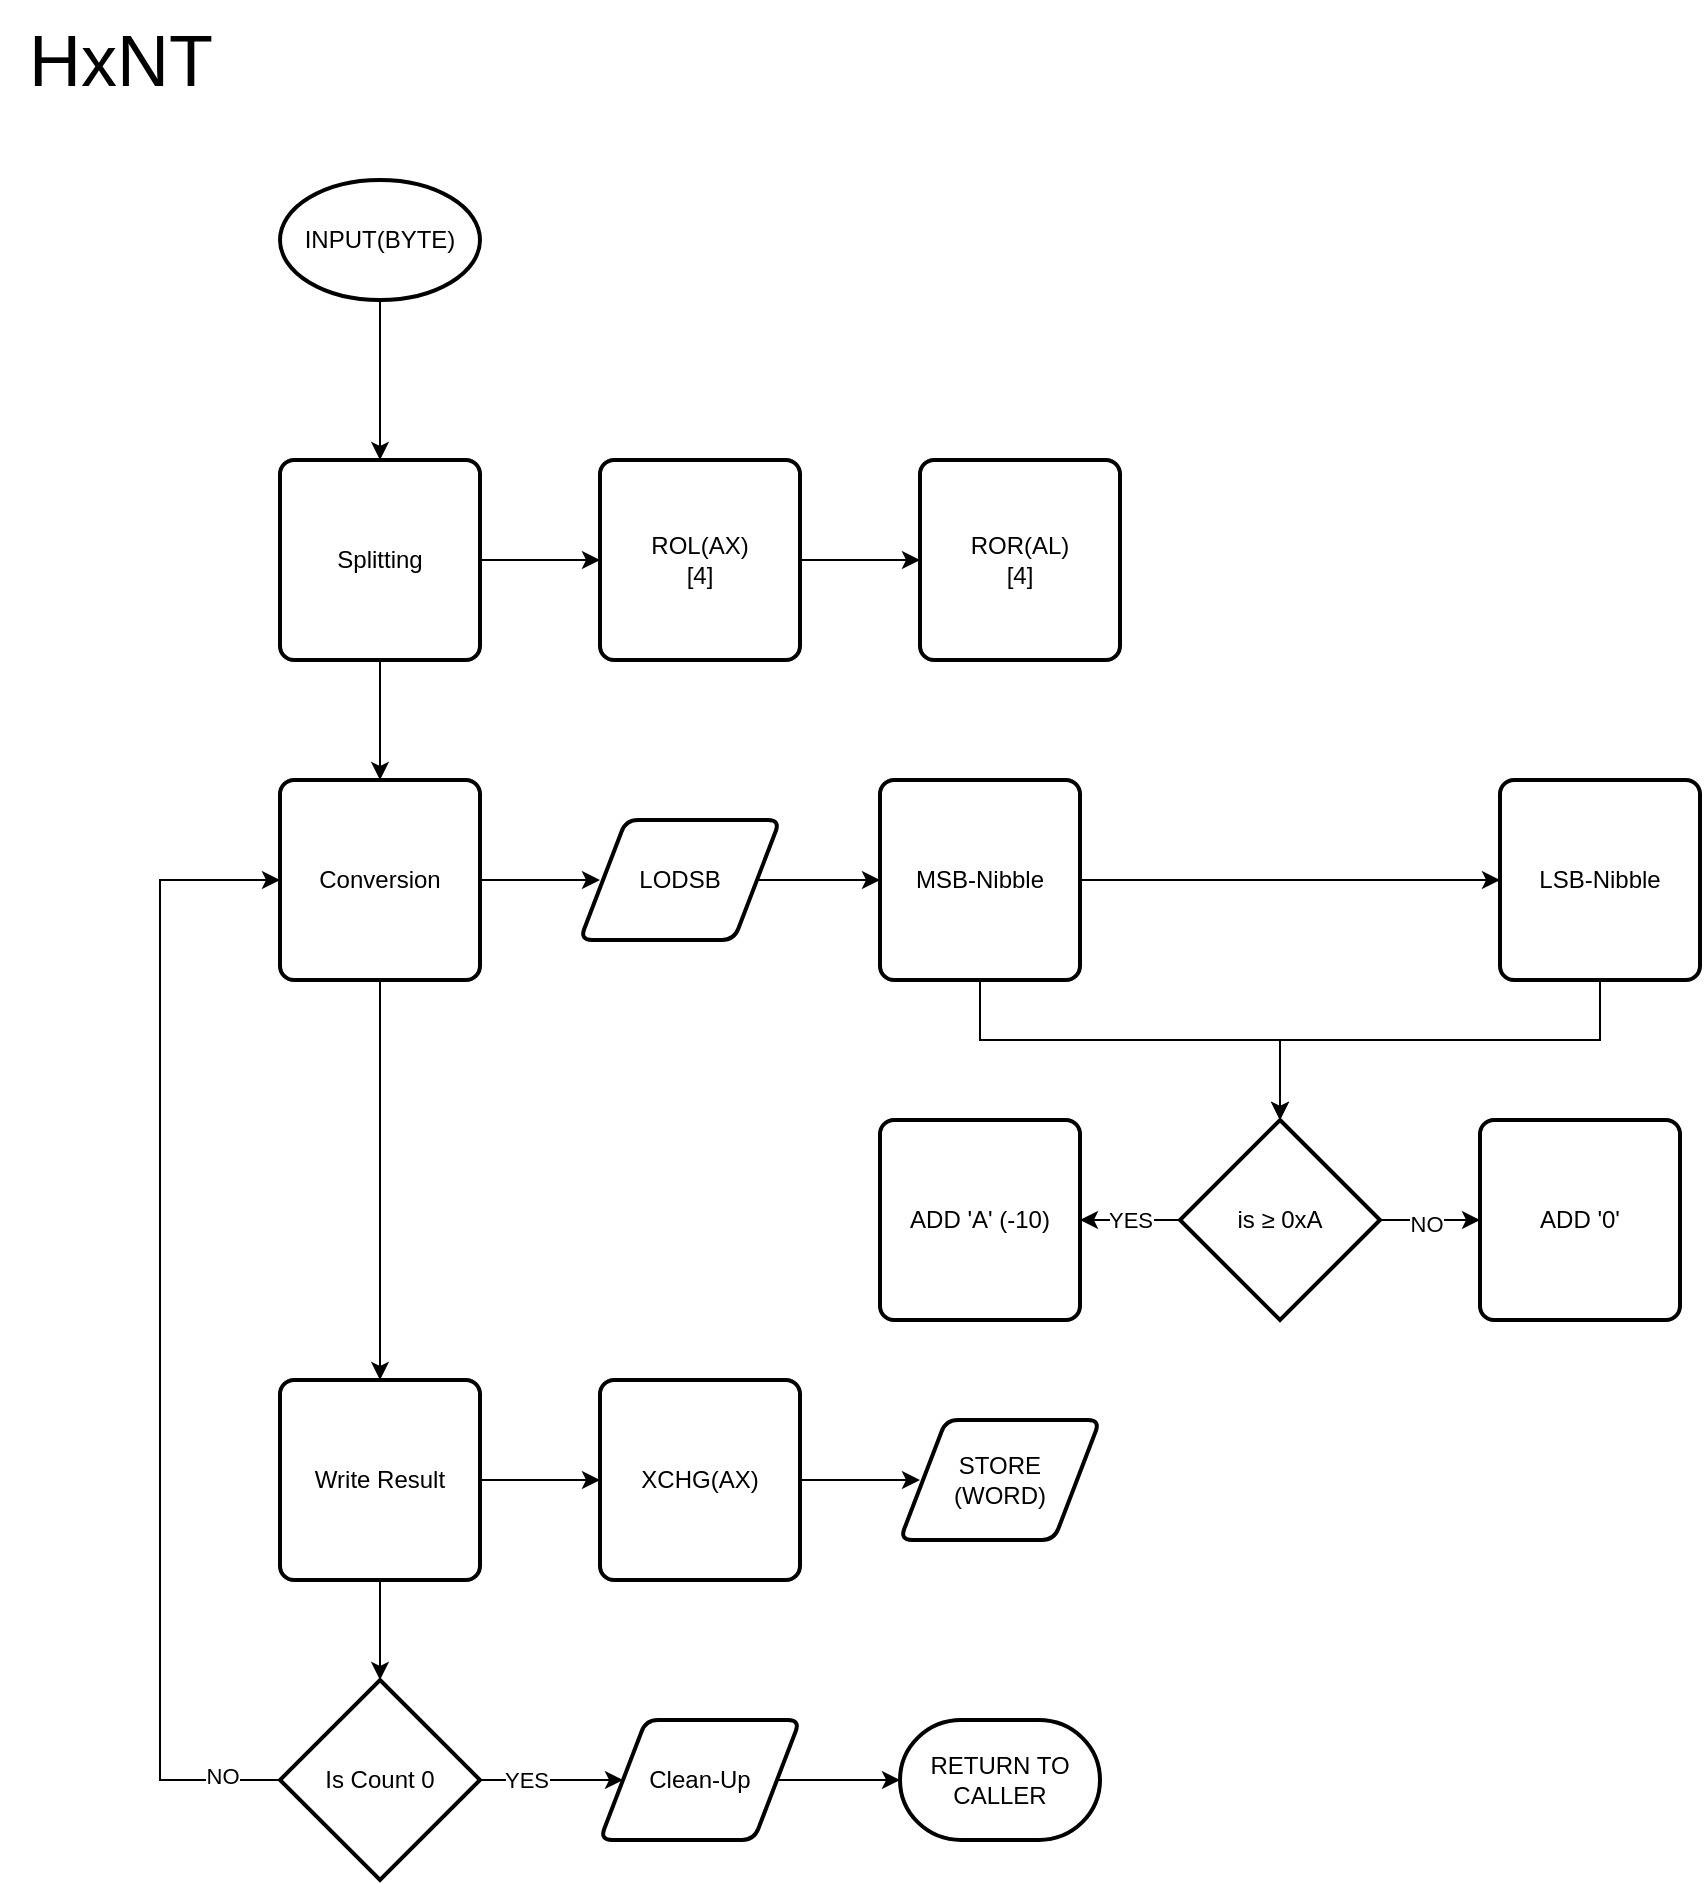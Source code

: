 <mxfile version="28.0.4">
  <diagram name="Page-1" id="NwqAw14xY9WLK1lpd05I">
    <mxGraphModel dx="1240" dy="738" grid="1" gridSize="10" guides="1" tooltips="1" connect="1" arrows="1" fold="1" page="1" pageScale="1" pageWidth="850" pageHeight="1100" math="0" shadow="0">
      <root>
        <mxCell id="0" />
        <mxCell id="1" parent="0" />
        <mxCell id="4jV2SdzKha4BYt-22HoW-2" value="" style="edgeStyle=orthogonalEdgeStyle;rounded=0;orthogonalLoop=1;jettySize=auto;html=1;" edge="1" parent="1">
          <mxGeometry relative="1" as="geometry">
            <mxPoint x="200" y="160" as="sourcePoint" />
            <mxPoint x="200" y="240" as="targetPoint" />
          </mxGeometry>
        </mxCell>
        <mxCell id="XtAoHHLYlEtA0rZeBia_-2" value="&lt;font style=&quot;font-size: 36px;&quot;&gt;HxNT&lt;/font&gt;" style="text;html=1;align=center;verticalAlign=middle;resizable=0;points=[];autosize=1;strokeColor=none;fillColor=none;" parent="1" vertex="1">
          <mxGeometry x="10" y="10" width="120" height="60" as="geometry" />
        </mxCell>
        <mxCell id="4jV2SdzKha4BYt-22HoW-17" value="" style="edgeStyle=orthogonalEdgeStyle;rounded=0;orthogonalLoop=1;jettySize=auto;html=1;" edge="1" parent="1" source="4jV2SdzKha4BYt-22HoW-7">
          <mxGeometry relative="1" as="geometry">
            <mxPoint x="310" y="450" as="targetPoint" />
          </mxGeometry>
        </mxCell>
        <mxCell id="4jV2SdzKha4BYt-22HoW-36" value="" style="edgeStyle=orthogonalEdgeStyle;rounded=0;orthogonalLoop=1;jettySize=auto;html=1;" edge="1" parent="1" source="4jV2SdzKha4BYt-22HoW-7" target="4jV2SdzKha4BYt-22HoW-35">
          <mxGeometry relative="1" as="geometry" />
        </mxCell>
        <mxCell id="4jV2SdzKha4BYt-22HoW-7" value="Conversion" style="rounded=1;whiteSpace=wrap;html=1;absoluteArcSize=1;arcSize=14;strokeWidth=2;" vertex="1" parent="1">
          <mxGeometry x="150" y="400" width="100" height="100" as="geometry" />
        </mxCell>
        <mxCell id="4jV2SdzKha4BYt-22HoW-12" value="" style="edgeStyle=orthogonalEdgeStyle;rounded=0;orthogonalLoop=1;jettySize=auto;html=1;" edge="1" parent="1" source="4jV2SdzKha4BYt-22HoW-8" target="4jV2SdzKha4BYt-22HoW-9">
          <mxGeometry relative="1" as="geometry" />
        </mxCell>
        <mxCell id="4jV2SdzKha4BYt-22HoW-15" value="" style="edgeStyle=orthogonalEdgeStyle;rounded=0;orthogonalLoop=1;jettySize=auto;html=1;" edge="1" parent="1" source="4jV2SdzKha4BYt-22HoW-8" target="4jV2SdzKha4BYt-22HoW-7">
          <mxGeometry relative="1" as="geometry" />
        </mxCell>
        <mxCell id="4jV2SdzKha4BYt-22HoW-8" value="Splitting" style="rounded=1;whiteSpace=wrap;html=1;absoluteArcSize=1;arcSize=14;strokeWidth=2;" vertex="1" parent="1">
          <mxGeometry x="150" y="240" width="100" height="100" as="geometry" />
        </mxCell>
        <mxCell id="4jV2SdzKha4BYt-22HoW-14" value="" style="edgeStyle=orthogonalEdgeStyle;rounded=0;orthogonalLoop=1;jettySize=auto;html=1;" edge="1" parent="1" source="4jV2SdzKha4BYt-22HoW-9" target="4jV2SdzKha4BYt-22HoW-13">
          <mxGeometry relative="1" as="geometry" />
        </mxCell>
        <mxCell id="4jV2SdzKha4BYt-22HoW-9" value="ROL(AX)&lt;div&gt;[4]&lt;/div&gt;" style="rounded=1;whiteSpace=wrap;html=1;absoluteArcSize=1;arcSize=14;strokeWidth=2;" vertex="1" parent="1">
          <mxGeometry x="310" y="240" width="100" height="100" as="geometry" />
        </mxCell>
        <mxCell id="4jV2SdzKha4BYt-22HoW-11" value="INPUT(BYTE)" style="strokeWidth=2;html=1;shape=mxgraph.flowchart.start_1;whiteSpace=wrap;" vertex="1" parent="1">
          <mxGeometry x="150" y="100" width="100" height="60" as="geometry" />
        </mxCell>
        <mxCell id="4jV2SdzKha4BYt-22HoW-13" value="ROR(AL)&lt;div&gt;[4]&lt;/div&gt;" style="rounded=1;whiteSpace=wrap;html=1;absoluteArcSize=1;arcSize=14;strokeWidth=2;" vertex="1" parent="1">
          <mxGeometry x="470" y="240" width="100" height="100" as="geometry" />
        </mxCell>
        <mxCell id="4jV2SdzKha4BYt-22HoW-22" value="" style="edgeStyle=orthogonalEdgeStyle;rounded=0;orthogonalLoop=1;jettySize=auto;html=1;" edge="1" parent="1" source="4jV2SdzKha4BYt-22HoW-18" target="4jV2SdzKha4BYt-22HoW-21">
          <mxGeometry relative="1" as="geometry" />
        </mxCell>
        <mxCell id="4jV2SdzKha4BYt-22HoW-23" value="YES" style="edgeLabel;html=1;align=center;verticalAlign=middle;resizable=0;points=[];" vertex="1" connectable="0" parent="4jV2SdzKha4BYt-22HoW-22">
          <mxGeometry x="-0.312" y="-4" relative="1" as="geometry">
            <mxPoint x="-8" y="4" as="offset" />
          </mxGeometry>
        </mxCell>
        <mxCell id="4jV2SdzKha4BYt-22HoW-25" value="" style="edgeStyle=orthogonalEdgeStyle;rounded=0;orthogonalLoop=1;jettySize=auto;html=1;" edge="1" parent="1" source="4jV2SdzKha4BYt-22HoW-18" target="4jV2SdzKha4BYt-22HoW-24">
          <mxGeometry relative="1" as="geometry" />
        </mxCell>
        <mxCell id="4jV2SdzKha4BYt-22HoW-26" value="NO" style="edgeLabel;html=1;align=center;verticalAlign=middle;resizable=0;points=[];" vertex="1" connectable="0" parent="4jV2SdzKha4BYt-22HoW-25">
          <mxGeometry x="-0.109" y="-2" relative="1" as="geometry">
            <mxPoint as="offset" />
          </mxGeometry>
        </mxCell>
        <mxCell id="4jV2SdzKha4BYt-22HoW-18" value="is&amp;nbsp;≥ 0xA" style="strokeWidth=2;html=1;shape=mxgraph.flowchart.decision;whiteSpace=wrap;" vertex="1" parent="1">
          <mxGeometry x="600" y="570" width="100" height="100" as="geometry" />
        </mxCell>
        <mxCell id="4jV2SdzKha4BYt-22HoW-28" style="edgeStyle=orthogonalEdgeStyle;rounded=0;orthogonalLoop=1;jettySize=auto;html=1;entryX=0;entryY=0.5;entryDx=0;entryDy=0;" edge="1" parent="1" source="4jV2SdzKha4BYt-22HoW-19" target="4jV2SdzKha4BYt-22HoW-27">
          <mxGeometry relative="1" as="geometry" />
        </mxCell>
        <mxCell id="4jV2SdzKha4BYt-22HoW-19" value="MSB-Nibble" style="rounded=1;whiteSpace=wrap;html=1;absoluteArcSize=1;arcSize=14;strokeWidth=2;" vertex="1" parent="1">
          <mxGeometry x="450" y="400" width="100" height="100" as="geometry" />
        </mxCell>
        <mxCell id="4jV2SdzKha4BYt-22HoW-21" value="ADD &#39;A&#39; (-10)" style="rounded=1;whiteSpace=wrap;html=1;absoluteArcSize=1;arcSize=14;strokeWidth=2;" vertex="1" parent="1">
          <mxGeometry x="450" y="570" width="100" height="100" as="geometry" />
        </mxCell>
        <mxCell id="4jV2SdzKha4BYt-22HoW-24" value="ADD &#39;0&#39;" style="rounded=1;whiteSpace=wrap;html=1;absoluteArcSize=1;arcSize=14;strokeWidth=2;" vertex="1" parent="1">
          <mxGeometry x="750" y="570" width="100" height="100" as="geometry" />
        </mxCell>
        <mxCell id="4jV2SdzKha4BYt-22HoW-27" value="LSB-Nibble" style="rounded=1;whiteSpace=wrap;html=1;absoluteArcSize=1;arcSize=14;strokeWidth=2;" vertex="1" parent="1">
          <mxGeometry x="760" y="400" width="100" height="100" as="geometry" />
        </mxCell>
        <mxCell id="4jV2SdzKha4BYt-22HoW-40" value="" style="edgeStyle=orthogonalEdgeStyle;rounded=0;orthogonalLoop=1;jettySize=auto;html=1;" edge="1" parent="1" source="4jV2SdzKha4BYt-22HoW-35" target="4jV2SdzKha4BYt-22HoW-39">
          <mxGeometry relative="1" as="geometry" />
        </mxCell>
        <mxCell id="4jV2SdzKha4BYt-22HoW-45" value="" style="edgeStyle=orthogonalEdgeStyle;rounded=0;orthogonalLoop=1;jettySize=auto;html=1;" edge="1" parent="1" source="4jV2SdzKha4BYt-22HoW-35" target="4jV2SdzKha4BYt-22HoW-44">
          <mxGeometry relative="1" as="geometry" />
        </mxCell>
        <mxCell id="4jV2SdzKha4BYt-22HoW-35" value="Write Result" style="rounded=1;whiteSpace=wrap;html=1;absoluteArcSize=1;arcSize=14;strokeWidth=2;" vertex="1" parent="1">
          <mxGeometry x="150" y="700" width="100" height="100" as="geometry" />
        </mxCell>
        <mxCell id="4jV2SdzKha4BYt-22HoW-42" value="" style="edgeStyle=orthogonalEdgeStyle;rounded=0;orthogonalLoop=1;jettySize=auto;html=1;" edge="1" parent="1" source="4jV2SdzKha4BYt-22HoW-39">
          <mxGeometry relative="1" as="geometry">
            <mxPoint x="470" y="750.0" as="targetPoint" />
          </mxGeometry>
        </mxCell>
        <mxCell id="4jV2SdzKha4BYt-22HoW-39" value="XCHG(AX)" style="rounded=1;whiteSpace=wrap;html=1;absoluteArcSize=1;arcSize=14;strokeWidth=2;" vertex="1" parent="1">
          <mxGeometry x="310" y="700" width="100" height="100" as="geometry" />
        </mxCell>
        <mxCell id="4jV2SdzKha4BYt-22HoW-47" style="edgeStyle=orthogonalEdgeStyle;rounded=0;orthogonalLoop=1;jettySize=auto;html=1;entryX=0;entryY=0.5;entryDx=0;entryDy=0;" edge="1" parent="1" source="4jV2SdzKha4BYt-22HoW-44" target="4jV2SdzKha4BYt-22HoW-7">
          <mxGeometry relative="1" as="geometry">
            <Array as="points">
              <mxPoint x="90" y="900" />
              <mxPoint x="90" y="450" />
            </Array>
          </mxGeometry>
        </mxCell>
        <mxCell id="4jV2SdzKha4BYt-22HoW-48" value="NO" style="edgeLabel;html=1;align=center;verticalAlign=middle;resizable=0;points=[];" vertex="1" connectable="0" parent="4jV2SdzKha4BYt-22HoW-47">
          <mxGeometry x="-0.899" y="-2" relative="1" as="geometry">
            <mxPoint as="offset" />
          </mxGeometry>
        </mxCell>
        <mxCell id="4jV2SdzKha4BYt-22HoW-53" value="" style="edgeStyle=orthogonalEdgeStyle;rounded=0;orthogonalLoop=1;jettySize=auto;html=1;" edge="1" parent="1" source="4jV2SdzKha4BYt-22HoW-44" target="4jV2SdzKha4BYt-22HoW-52">
          <mxGeometry relative="1" as="geometry" />
        </mxCell>
        <mxCell id="4jV2SdzKha4BYt-22HoW-56" value="YES" style="edgeLabel;html=1;align=center;verticalAlign=middle;resizable=0;points=[];" vertex="1" connectable="0" parent="4jV2SdzKha4BYt-22HoW-53">
          <mxGeometry x="-0.48" y="1" relative="1" as="geometry">
            <mxPoint x="4" y="1" as="offset" />
          </mxGeometry>
        </mxCell>
        <mxCell id="4jV2SdzKha4BYt-22HoW-44" value="Is Count 0" style="strokeWidth=2;html=1;shape=mxgraph.flowchart.decision;whiteSpace=wrap;" vertex="1" parent="1">
          <mxGeometry x="150" y="850" width="100" height="100" as="geometry" />
        </mxCell>
        <mxCell id="4jV2SdzKha4BYt-22HoW-49" value="RETURN TO CALLER" style="strokeWidth=2;html=1;shape=mxgraph.flowchart.terminator;whiteSpace=wrap;" vertex="1" parent="1">
          <mxGeometry x="460" y="870" width="100" height="60" as="geometry" />
        </mxCell>
        <mxCell id="4jV2SdzKha4BYt-22HoW-54" value="" style="edgeStyle=orthogonalEdgeStyle;rounded=0;orthogonalLoop=1;jettySize=auto;html=1;" edge="1" parent="1" source="4jV2SdzKha4BYt-22HoW-52" target="4jV2SdzKha4BYt-22HoW-49">
          <mxGeometry relative="1" as="geometry" />
        </mxCell>
        <mxCell id="4jV2SdzKha4BYt-22HoW-52" value="Clean-Up" style="shape=parallelogram;html=1;strokeWidth=2;perimeter=parallelogramPerimeter;whiteSpace=wrap;rounded=1;arcSize=12;size=0.23;" vertex="1" parent="1">
          <mxGeometry x="310" y="870" width="100" height="60" as="geometry" />
        </mxCell>
        <mxCell id="4jV2SdzKha4BYt-22HoW-58" value="" style="edgeStyle=orthogonalEdgeStyle;rounded=0;orthogonalLoop=1;jettySize=auto;html=1;" edge="1" parent="1" source="4jV2SdzKha4BYt-22HoW-57" target="4jV2SdzKha4BYt-22HoW-19">
          <mxGeometry relative="1" as="geometry" />
        </mxCell>
        <mxCell id="4jV2SdzKha4BYt-22HoW-57" value="LODSB" style="shape=parallelogram;html=1;strokeWidth=2;perimeter=parallelogramPerimeter;whiteSpace=wrap;rounded=1;arcSize=12;size=0.23;" vertex="1" parent="1">
          <mxGeometry x="300" y="420" width="100" height="60" as="geometry" />
        </mxCell>
        <mxCell id="4jV2SdzKha4BYt-22HoW-59" value="STORE&lt;div&gt;(WORD)&lt;/div&gt;" style="shape=parallelogram;html=1;strokeWidth=2;perimeter=parallelogramPerimeter;whiteSpace=wrap;rounded=1;arcSize=12;size=0.23;" vertex="1" parent="1">
          <mxGeometry x="460" y="720" width="100" height="60" as="geometry" />
        </mxCell>
        <mxCell id="4jV2SdzKha4BYt-22HoW-61" style="edgeStyle=orthogonalEdgeStyle;rounded=0;orthogonalLoop=1;jettySize=auto;html=1;entryX=0.5;entryY=0;entryDx=0;entryDy=0;entryPerimeter=0;" edge="1" parent="1" source="4jV2SdzKha4BYt-22HoW-19" target="4jV2SdzKha4BYt-22HoW-18">
          <mxGeometry relative="1" as="geometry">
            <Array as="points">
              <mxPoint x="500" y="530" />
              <mxPoint x="650" y="530" />
            </Array>
          </mxGeometry>
        </mxCell>
        <mxCell id="4jV2SdzKha4BYt-22HoW-62" style="edgeStyle=orthogonalEdgeStyle;rounded=0;orthogonalLoop=1;jettySize=auto;html=1;entryX=0.5;entryY=0;entryDx=0;entryDy=0;entryPerimeter=0;" edge="1" parent="1" source="4jV2SdzKha4BYt-22HoW-27" target="4jV2SdzKha4BYt-22HoW-18">
          <mxGeometry relative="1" as="geometry">
            <Array as="points">
              <mxPoint x="810" y="530" />
              <mxPoint x="650" y="530" />
            </Array>
          </mxGeometry>
        </mxCell>
      </root>
    </mxGraphModel>
  </diagram>
</mxfile>
